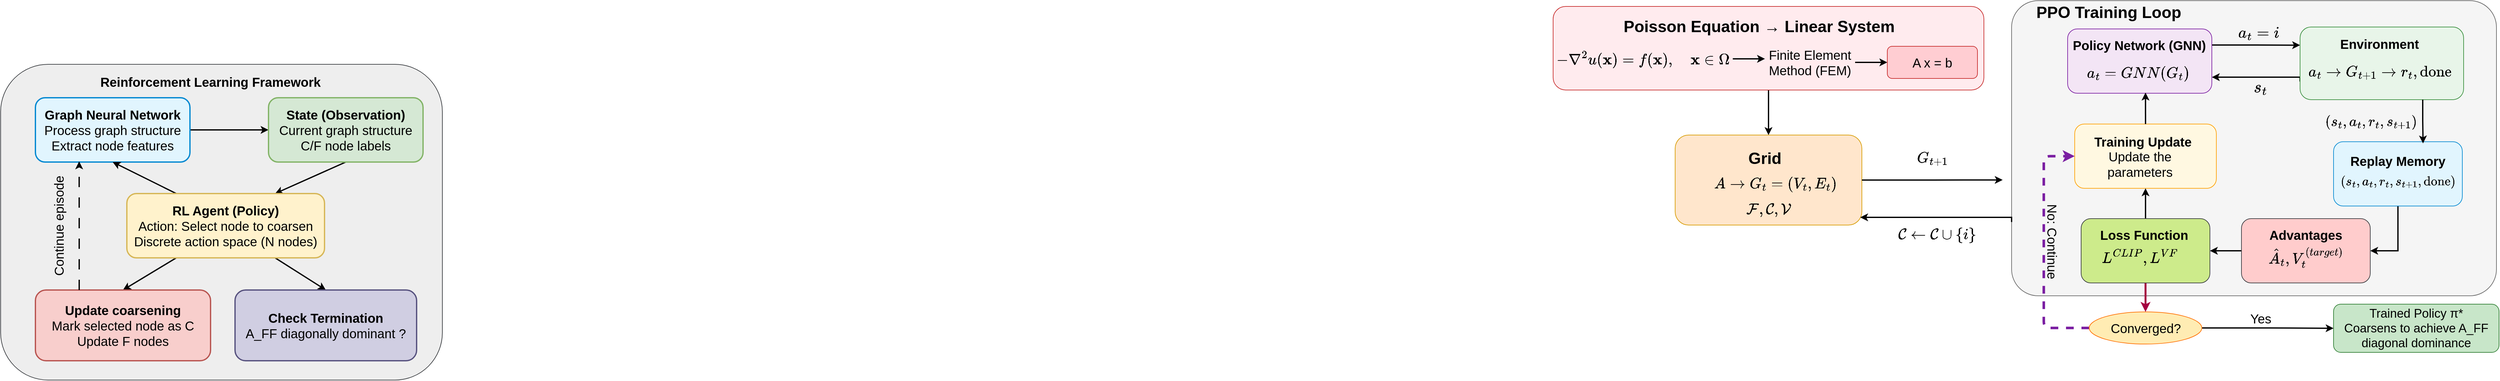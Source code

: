 <mxfile version="28.0.6">
  <diagram name="Page-1" id="h0d4ksvBFhW0azYrWCu7">
    <mxGraphModel dx="3694" dy="1134" grid="1" gridSize="10" guides="1" tooltips="1" connect="1" arrows="1" fold="1" page="1" pageScale="1" pageWidth="850" pageHeight="1100" math="1" shadow="0">
      <root>
        <mxCell id="0" />
        <mxCell id="1" parent="0" />
        <mxCell id="kZOxa4oMpen5Zl6N6VFC-30" style="edgeStyle=orthogonalEdgeStyle;rounded=0;orthogonalLoop=1;jettySize=auto;html=1;exitX=0.5;exitY=1;exitDx=0;exitDy=0;entryX=0.5;entryY=0;entryDx=0;entryDy=0;strokeWidth=2;" edge="1" parent="1" source="kZOxa4oMpen5Zl6N6VFC-2" target="kZOxa4oMpen5Zl6N6VFC-26">
          <mxGeometry relative="1" as="geometry" />
        </mxCell>
        <mxCell id="kZOxa4oMpen5Zl6N6VFC-2" value="" style="rounded=1;whiteSpace=wrap;html=1;fillColor=#ffebee;strokeColor=#c62828;strokeWidth=1;" vertex="1" parent="1">
          <mxGeometry x="1441" y="50" width="669" height="130" as="geometry" />
        </mxCell>
        <mxCell id="kZOxa4oMpen5Zl6N6VFC-3" value="Poisson Equation → Linear System" style="text;html=1;strokeColor=none;fillColor=none;align=center;verticalAlign=middle;whiteSpace=wrap;rounded=0;fontSize=25;fontStyle=1" vertex="1" parent="1">
          <mxGeometry x="1537" y="65" width="448" height="30" as="geometry" />
        </mxCell>
        <mxCell id="kZOxa4oMpen5Zl6N6VFC-4" value="$$&lt;br&gt;-\nabla^2 u(\mathbf{x}) = f(\mathbf{x}), &lt;br&gt;\quad \mathbf{x} \in \Omega&lt;br&gt;$$" style="text;html=1;strokeColor=none;fillColor=none;align=center;verticalAlign=middle;whiteSpace=wrap;rounded=0;fontSize=20;" vertex="1" parent="1">
          <mxGeometry x="1461" y="102" width="239" height="60" as="geometry" />
        </mxCell>
        <mxCell id="kZOxa4oMpen5Zl6N6VFC-5" style="edgeStyle=orthogonalEdgeStyle;rounded=0;orthogonalLoop=1;jettySize=auto;html=1;exitX=1;exitY=0.5;exitDx=0;exitDy=0;entryX=0;entryY=0.5;entryDx=0;entryDy=0;strokeWidth=2;fontSize=19;" edge="1" parent="1" source="kZOxa4oMpen5Zl6N6VFC-6" target="kZOxa4oMpen5Zl6N6VFC-8">
          <mxGeometry relative="1" as="geometry" />
        </mxCell>
        <mxCell id="kZOxa4oMpen5Zl6N6VFC-6" value="Finite Element&lt;br&gt;Method (FEM)" style="text;html=1;strokeColor=none;fillColor=none;align=center;verticalAlign=middle;whiteSpace=wrap;rounded=0;fontSize=20;" vertex="1" parent="1">
          <mxGeometry x="1770" y="117" width="140" height="40" as="geometry" />
        </mxCell>
        <mxCell id="kZOxa4oMpen5Zl6N6VFC-7" style="edgeStyle=orthogonalEdgeStyle;rounded=0;orthogonalLoop=1;jettySize=auto;html=1;strokeWidth=2;endArrow=classic;endFill=1;" edge="1" parent="1">
          <mxGeometry relative="1" as="geometry">
            <mxPoint x="1720" y="131.5" as="sourcePoint" />
            <mxPoint x="1770" y="131.5" as="targetPoint" />
          </mxGeometry>
        </mxCell>
        <mxCell id="kZOxa4oMpen5Zl6N6VFC-8" value="A x = b" style="rounded=1;whiteSpace=wrap;html=1;fillColor=#ffcdd2;strokeColor=#c62828;fontSize=20;" vertex="1" parent="1">
          <mxGeometry x="1960" y="112" width="140" height="50" as="geometry" />
        </mxCell>
        <mxCell id="kZOxa4oMpen5Zl6N6VFC-10" value="" style="rounded=1;whiteSpace=wrap;html=1;fillColor=#eeeeee;strokeColor=#36393d;strokeWidth=1;fontSize=20;" vertex="1" parent="1">
          <mxGeometry x="-970" y="140" width="686" height="491" as="geometry" />
        </mxCell>
        <mxCell id="kZOxa4oMpen5Zl6N6VFC-11" value="Reinforcement Learning Framework" style="text;html=1;strokeColor=none;fillColor=none;align=center;verticalAlign=middle;whiteSpace=wrap;rounded=0;fontSize=20;fontStyle=1" vertex="1" parent="1">
          <mxGeometry x="-869" y="152" width="450" height="30" as="geometry" />
        </mxCell>
        <mxCell id="kZOxa4oMpen5Zl6N6VFC-12" style="edgeStyle=orthogonalEdgeStyle;rounded=0;orthogonalLoop=1;jettySize=auto;html=1;exitX=1;exitY=0.5;exitDx=0;exitDy=0;entryX=0;entryY=0.5;entryDx=0;entryDy=0;strokeWidth=2;fontSize=20;" edge="1" parent="1" source="kZOxa4oMpen5Zl6N6VFC-13" target="kZOxa4oMpen5Zl6N6VFC-15">
          <mxGeometry relative="1" as="geometry" />
        </mxCell>
        <mxCell id="kZOxa4oMpen5Zl6N6VFC-13" value="&lt;div&gt;&lt;b&gt;&lt;font&gt;Graph Neural Network&lt;/font&gt;&lt;/b&gt;&lt;/div&gt;&lt;div&gt;&lt;font&gt;Process graph structure&lt;/font&gt;&lt;/div&gt;&lt;div&gt;&lt;font&gt;Extract node features&lt;/font&gt;&lt;br&gt;&lt;/div&gt;" style="rounded=1;whiteSpace=wrap;html=1;fillColor=#e1f5fe;strokeColor=#0288d1;strokeWidth=2;fontSize=20;" vertex="1" parent="1">
          <mxGeometry x="-916" y="192" width="240" height="100" as="geometry" />
        </mxCell>
        <mxCell id="kZOxa4oMpen5Zl6N6VFC-14" style="rounded=0;orthogonalLoop=1;jettySize=auto;html=1;exitX=0.5;exitY=1;exitDx=0;exitDy=0;entryX=0.75;entryY=0;entryDx=0;entryDy=0;strokeWidth=2;fontSize=20;" edge="1" parent="1" source="kZOxa4oMpen5Zl6N6VFC-15" target="kZOxa4oMpen5Zl6N6VFC-19">
          <mxGeometry relative="1" as="geometry" />
        </mxCell>
        <mxCell id="kZOxa4oMpen5Zl6N6VFC-15" value="&lt;div&gt;&lt;b&gt;&lt;font&gt;State (Observation)&lt;br&gt;&lt;/font&gt;&lt;/b&gt;&lt;/div&gt;&lt;div&gt;&lt;font&gt;Current graph structure&lt;/font&gt;&lt;/div&gt;&lt;div&gt;&lt;font&gt;C/F node labels&lt;br&gt;&lt;/font&gt;&lt;/div&gt;" style="rounded=1;whiteSpace=wrap;html=1;fillColor=#d5e8d4;strokeColor=#82b366;strokeWidth=2;fontSize=20;" vertex="1" parent="1">
          <mxGeometry x="-554" y="192" width="240" height="100" as="geometry" />
        </mxCell>
        <mxCell id="kZOxa4oMpen5Zl6N6VFC-16" style="rounded=0;orthogonalLoop=1;jettySize=auto;html=1;exitX=0.75;exitY=1;exitDx=0;exitDy=0;entryX=0.5;entryY=0;entryDx=0;entryDy=0;strokeWidth=2;fontSize=20;" edge="1" parent="1" source="kZOxa4oMpen5Zl6N6VFC-19" target="kZOxa4oMpen5Zl6N6VFC-20">
          <mxGeometry relative="1" as="geometry" />
        </mxCell>
        <mxCell id="kZOxa4oMpen5Zl6N6VFC-17" style="rounded=0;orthogonalLoop=1;jettySize=auto;html=1;exitX=0.25;exitY=1;exitDx=0;exitDy=0;entryX=0.5;entryY=0;entryDx=0;entryDy=0;strokeWidth=2;fontSize=20;" edge="1" parent="1" source="kZOxa4oMpen5Zl6N6VFC-19" target="kZOxa4oMpen5Zl6N6VFC-21">
          <mxGeometry relative="1" as="geometry" />
        </mxCell>
        <mxCell id="kZOxa4oMpen5Zl6N6VFC-18" style="rounded=0;orthogonalLoop=1;jettySize=auto;html=1;exitX=0.25;exitY=0;exitDx=0;exitDy=0;entryX=0.5;entryY=1;entryDx=0;entryDy=0;strokeWidth=2;fontSize=20;" edge="1" parent="1" source="kZOxa4oMpen5Zl6N6VFC-19" target="kZOxa4oMpen5Zl6N6VFC-13">
          <mxGeometry relative="1" as="geometry" />
        </mxCell>
        <mxCell id="kZOxa4oMpen5Zl6N6VFC-19" value="&lt;div&gt;&lt;b&gt;&lt;font&gt;RL Agent (Policy)&lt;br&gt;&lt;/font&gt;&lt;/b&gt;&lt;/div&gt;&lt;div&gt;&lt;font&gt;Action: Select node to coarsen&lt;/font&gt;&lt;/div&gt;&lt;div&gt;&lt;font&gt;Discrete action space (N nodes)&lt;/font&gt;&lt;br&gt;&lt;/div&gt;" style="rounded=1;whiteSpace=wrap;html=1;fillColor=#fff2cc;strokeColor=#d6b656;strokeWidth=2;fontSize=20;" vertex="1" parent="1">
          <mxGeometry x="-774" y="341" width="307" height="100" as="geometry" />
        </mxCell>
        <mxCell id="kZOxa4oMpen5Zl6N6VFC-20" value="&lt;div&gt;&lt;b&gt;&lt;font&gt;Check Termination&lt;br&gt;&lt;/font&gt;&lt;/b&gt;&lt;/div&gt;&lt;div&gt;&lt;font&gt;A_FF diagonally dominant ?&lt;/font&gt;&lt;/div&gt;" style="rounded=1;whiteSpace=wrap;html=1;fillColor=#d0cee2;strokeColor=#56517e;strokeWidth=2;fontSize=20;" vertex="1" parent="1">
          <mxGeometry x="-606" y="491" width="282" height="110" as="geometry" />
        </mxCell>
        <mxCell id="kZOxa4oMpen5Zl6N6VFC-21" value="&lt;div&gt;&lt;b&gt;&lt;font&gt;Update coarsening&lt;br&gt;&lt;/font&gt;&lt;/b&gt;&lt;/div&gt;&lt;div&gt;&lt;font&gt;Mark selected node as C&lt;/font&gt;&lt;/div&gt;&lt;div&gt;&lt;font&gt;Update F nodes&lt;br&gt;&lt;/font&gt;&lt;/div&gt;" style="rounded=1;whiteSpace=wrap;html=1;fillColor=#f8cecc;strokeColor=#b85450;strokeWidth=2;fontSize=20;" vertex="1" parent="1">
          <mxGeometry x="-916" y="491" width="272" height="110" as="geometry" />
        </mxCell>
        <mxCell id="kZOxa4oMpen5Zl6N6VFC-22" value="Continue episode" style="text;html=1;align=center;verticalAlign=middle;whiteSpace=wrap;rounded=0;rotation=-90;fontSize=20;" vertex="1" parent="1">
          <mxGeometry x="-980" y="371" width="200" height="40" as="geometry" />
        </mxCell>
        <mxCell id="kZOxa4oMpen5Zl6N6VFC-25" style="edgeStyle=orthogonalEdgeStyle;rounded=0;orthogonalLoop=1;jettySize=auto;html=1;exitX=0.25;exitY=0;exitDx=0;exitDy=0;entryX=0.283;entryY=0.99;entryDx=0;entryDy=0;entryPerimeter=0;dashed=1;dashPattern=8 8;strokeWidth=2;" edge="1" parent="1" source="kZOxa4oMpen5Zl6N6VFC-21" target="kZOxa4oMpen5Zl6N6VFC-13">
          <mxGeometry relative="1" as="geometry" />
        </mxCell>
        <mxCell id="kZOxa4oMpen5Zl6N6VFC-26" value="" style="rounded=1;whiteSpace=wrap;html=1;fillColor=#ffe6cc;strokeColor=#d79b00;strokeWidth=1;" vertex="1" parent="1">
          <mxGeometry x="1630.5" y="250" width="290" height="140" as="geometry" />
        </mxCell>
        <mxCell id="kZOxa4oMpen5Zl6N6VFC-27" value="Grid" style="text;html=1;strokeColor=none;fillColor=none;align=center;verticalAlign=middle;whiteSpace=wrap;rounded=0;fontSize=25;fontStyle=1" vertex="1" parent="1">
          <mxGeometry x="1725" y="270" width="90" height="30" as="geometry" />
        </mxCell>
        <mxCell id="kZOxa4oMpen5Zl6N6VFC-28" value="$$A \rightarrow G_t=(V_t,E_t)$$" style="text;html=1;align=center;verticalAlign=middle;whiteSpace=wrap;rounded=0;fontSize=20;" vertex="1" parent="1">
          <mxGeometry x="1694.25" y="311" width="183.5" height="30" as="geometry" />
        </mxCell>
        <mxCell id="kZOxa4oMpen5Zl6N6VFC-29" value="$$\mathcal{F},\mathcal{C},\mathcal{V}$$" style="text;html=1;align=center;verticalAlign=middle;whiteSpace=wrap;rounded=0;fontSize=20;" vertex="1" parent="1">
          <mxGeometry x="1745.5" y="350" width="60" height="30" as="geometry" />
        </mxCell>
        <mxCell id="kZOxa4oMpen5Zl6N6VFC-32" style="edgeStyle=orthogonalEdgeStyle;rounded=0;orthogonalLoop=1;jettySize=auto;html=1;exitX=1;exitY=0.5;exitDx=0;exitDy=0;entryX=-0.001;entryY=0.644;entryDx=0;entryDy=0;entryPerimeter=0;strokeWidth=2;" edge="1" parent="1" source="kZOxa4oMpen5Zl6N6VFC-26">
          <mxGeometry relative="1" as="geometry">
            <mxPoint x="2139.1" y="319.8" as="targetPoint" />
          </mxGeometry>
        </mxCell>
        <mxCell id="kZOxa4oMpen5Zl6N6VFC-37" value="" style="rounded=1;whiteSpace=wrap;html=1;fillColor=#f5f5f5;strokeColor=#666666;strokeWidth=1;arcSize=9;fontColor=#333333;fillStyle=auto;" vertex="1" parent="1">
          <mxGeometry x="2153" y="41" width="753" height="459" as="geometry" />
        </mxCell>
        <mxCell id="kZOxa4oMpen5Zl6N6VFC-38" value="PPO Training Loop" style="text;html=1;align=center;verticalAlign=middle;whiteSpace=wrap;rounded=0;fontSize=25;fontStyle=1" vertex="1" parent="1">
          <mxGeometry x="2172" y="43" width="264" height="30" as="geometry" />
        </mxCell>
        <mxCell id="kZOxa4oMpen5Zl6N6VFC-39" style="edgeStyle=orthogonalEdgeStyle;rounded=0;orthogonalLoop=1;jettySize=auto;html=1;exitX=0;exitY=0.75;exitDx=0;exitDy=0;entryX=1;entryY=0.75;entryDx=0;entryDy=0;strokeWidth=2;" edge="1" parent="1" source="kZOxa4oMpen5Zl6N6VFC-40" target="kZOxa4oMpen5Zl6N6VFC-43">
          <mxGeometry relative="1" as="geometry">
            <Array as="points">
              <mxPoint x="2601" y="160" />
            </Array>
          </mxGeometry>
        </mxCell>
        <mxCell id="kZOxa4oMpen5Zl6N6VFC-40" value="" style="rounded=1;whiteSpace=wrap;html=1;fillColor=#e8f5e9;strokeColor=#388e3c;strokeWidth=1;" vertex="1" parent="1">
          <mxGeometry x="2601" y="82" width="254" height="113" as="geometry" />
        </mxCell>
        <mxCell id="kZOxa4oMpen5Zl6N6VFC-41" value="Environment" style="text;html=1;strokeColor=none;fillColor=none;align=center;verticalAlign=middle;whiteSpace=wrap;rounded=0;fontSize=20;fontStyle=1" vertex="1" parent="1">
          <mxGeometry x="2611.5" y="93" width="225" height="30" as="geometry" />
        </mxCell>
        <mxCell id="kZOxa4oMpen5Zl6N6VFC-42" style="edgeStyle=orthogonalEdgeStyle;rounded=0;orthogonalLoop=1;jettySize=auto;html=1;exitX=1;exitY=0.25;exitDx=0;exitDy=0;entryX=0;entryY=0.25;entryDx=0;entryDy=0;strokeWidth=2;" edge="1" parent="1" source="kZOxa4oMpen5Zl6N6VFC-43" target="kZOxa4oMpen5Zl6N6VFC-40">
          <mxGeometry relative="1" as="geometry" />
        </mxCell>
        <mxCell id="kZOxa4oMpen5Zl6N6VFC-43" value="" style="rounded=1;whiteSpace=wrap;html=1;fillColor=#f3e5f5;strokeColor=#7b1fa2;strokeWidth=1;fontSize=23;fontStyle=1" vertex="1" parent="1">
          <mxGeometry x="2240" y="85" width="224" height="100" as="geometry" />
        </mxCell>
        <mxCell id="kZOxa4oMpen5Zl6N6VFC-77" style="edgeStyle=orthogonalEdgeStyle;rounded=0;orthogonalLoop=1;jettySize=auto;html=1;exitX=0.5;exitY=1;exitDx=0;exitDy=0;entryX=1;entryY=0.5;entryDx=0;entryDy=0;strokeWidth=2;" edge="1" parent="1" source="kZOxa4oMpen5Zl6N6VFC-45" target="kZOxa4oMpen5Zl6N6VFC-74">
          <mxGeometry relative="1" as="geometry" />
        </mxCell>
        <mxCell id="kZOxa4oMpen5Zl6N6VFC-45" value="" style="rounded=1;whiteSpace=wrap;html=1;fillColor=#e1f5fe;strokeColor=#0288d1;strokeWidth=1;" vertex="1" parent="1">
          <mxGeometry x="2653" y="260.38" width="200" height="100" as="geometry" />
        </mxCell>
        <mxCell id="kZOxa4oMpen5Zl6N6VFC-46" value="Replay Memory" style="text;html=1;strokeColor=none;fillColor=none;align=center;verticalAlign=middle;whiteSpace=wrap;rounded=0;fontSize=20;fontStyle=1" vertex="1" parent="1">
          <mxGeometry x="2673" y="280.38" width="160" height="20" as="geometry" />
        </mxCell>
        <mxCell id="kZOxa4oMpen5Zl6N6VFC-49" value="" style="rounded=1;whiteSpace=wrap;html=1;fillColor=#fff8e1;strokeColor=#ffa000;strokeWidth=1;" vertex="1" parent="1">
          <mxGeometry x="2251" y="232.88" width="220" height="100" as="geometry" />
        </mxCell>
        <mxCell id="kZOxa4oMpen5Zl6N6VFC-50" value="Training Update" style="text;html=1;strokeColor=none;fillColor=none;align=center;verticalAlign=middle;whiteSpace=wrap;rounded=0;fontSize=20;fontStyle=1" vertex="1" parent="1">
          <mxGeometry x="2276.5" y="250.0" width="160" height="20" as="geometry" />
        </mxCell>
        <mxCell id="kZOxa4oMpen5Zl6N6VFC-52" value="Trained Policy π*&lt;br&gt;Coarsens to achieve A_FF diagonal dominance" style="rounded=1;whiteSpace=wrap;html=1;fillColor=#c8e6c9;strokeColor=#2e7d32;strokeWidth=1;fontSize=19;" vertex="1" parent="1">
          <mxGeometry x="2653" y="513" width="257" height="75" as="geometry" />
        </mxCell>
        <mxCell id="kZOxa4oMpen5Zl6N6VFC-53" value="$$a_t = i$$" style="text;html=1;strokeColor=none;fillColor=none;align=center;verticalAlign=middle;whiteSpace=wrap;rounded=0;fontSize=21;fontStyle=1" vertex="1" parent="1">
          <mxGeometry x="2507" y="80" width="60" height="22" as="geometry" />
        </mxCell>
        <mxCell id="kZOxa4oMpen5Zl6N6VFC-54" value="$$\mathcal{C} \leftarrow \mathcal{C} \cup \{i\}&lt;br&gt;&amp;nbsp;$$" style="text;html=1;strokeColor=none;fillColor=none;align=center;verticalAlign=middle;whiteSpace=wrap;rounded=0;fontSize=20;fontStyle=1" vertex="1" parent="1">
          <mxGeometry x="1985" y="390" width="105" height="30" as="geometry" />
        </mxCell>
        <mxCell id="kZOxa4oMpen5Zl6N6VFC-55" value="$$G_{t+1}$$" style="text;html=1;strokeColor=none;fillColor=none;align=center;verticalAlign=middle;whiteSpace=wrap;rounded=0;fontSize=20;fontStyle=1" vertex="1" parent="1">
          <mxGeometry x="2001.75" y="265" width="56.5" height="40" as="geometry" />
        </mxCell>
        <mxCell id="kZOxa4oMpen5Zl6N6VFC-56" value="$$(s_t,a_t,r_t,s_{t+1})$$" style="text;html=1;strokeColor=none;fillColor=none;align=center;verticalAlign=middle;whiteSpace=wrap;rounded=0;fontSize=19;strokeWidth=2;" vertex="1" parent="1">
          <mxGeometry x="2658.5" y="220" width="105" height="20" as="geometry" />
        </mxCell>
        <mxCell id="kZOxa4oMpen5Zl6N6VFC-57" value="No: Continue" style="text;html=1;strokeColor=none;fillColor=none;align=left;verticalAlign=middle;whiteSpace=wrap;rounded=0;fontSize=20;rotation=90;" vertex="1" parent="1">
          <mxGeometry x="2156.5" y="405.0" width="120" height="20" as="geometry" />
        </mxCell>
        <mxCell id="kZOxa4oMpen5Zl6N6VFC-58" value="Yes" style="text;html=1;strokeColor=none;fillColor=none;align=center;verticalAlign=middle;whiteSpace=wrap;rounded=0;fontSize=20;" vertex="1" parent="1">
          <mxGeometry x="2525" y="525" width="30" height="20" as="geometry" />
        </mxCell>
        <mxCell id="kZOxa4oMpen5Zl6N6VFC-59" style="edgeStyle=orthogonalEdgeStyle;rounded=1;orthogonalLoop=1;jettySize=auto;html=1;exitX=0;exitY=0.5;exitDx=0;exitDy=0;entryX=0;entryY=0.5;entryDx=0;entryDy=0;curved=0;strokeColor=#7B1FA2;strokeWidth=4;dashed=1;" edge="1" parent="1" source="kZOxa4oMpen5Zl6N6VFC-60" target="kZOxa4oMpen5Zl6N6VFC-49">
          <mxGeometry relative="1" as="geometry">
            <Array as="points">
              <mxPoint x="2203" y="550" />
              <mxPoint x="2203" y="283" />
            </Array>
          </mxGeometry>
        </mxCell>
        <mxCell id="kZOxa4oMpen5Zl6N6VFC-71" style="edgeStyle=orthogonalEdgeStyle;rounded=0;orthogonalLoop=1;jettySize=auto;html=1;exitX=1;exitY=0.5;exitDx=0;exitDy=0;entryX=0;entryY=0.5;entryDx=0;entryDy=0;strokeWidth=2;" edge="1" parent="1" source="kZOxa4oMpen5Zl6N6VFC-60" target="kZOxa4oMpen5Zl6N6VFC-52">
          <mxGeometry relative="1" as="geometry">
            <mxPoint x="2650" y="550" as="targetPoint" />
          </mxGeometry>
        </mxCell>
        <mxCell id="kZOxa4oMpen5Zl6N6VFC-60" value="Converged?" style="ellipse;whiteSpace=wrap;html=1;fillColor=#ffecb3;strokeColor=#ff6f00;strokeWidth=1;fontSize=20;" vertex="1" parent="1">
          <mxGeometry x="2273.5" y="525" width="175" height="50" as="geometry" />
        </mxCell>
        <mxCell id="kZOxa4oMpen5Zl6N6VFC-61" value="$$a_t \rightarrow G_{t+1} \rightarrow r_t, \text{done}$$" style="text;html=1;strokeColor=none;fillColor=none;align=left;verticalAlign=middle;whiteSpace=wrap;rounded=0;fontSize=20;" vertex="1" parent="1">
          <mxGeometry x="2611.5" y="119" width="250" height="63" as="geometry" />
        </mxCell>
        <mxCell id="kZOxa4oMpen5Zl6N6VFC-62" value="$$(s_t,a_t,r_t,s_{t+1},\text{done})$$" style="text;html=1;strokeColor=none;fillColor=none;align=center;verticalAlign=middle;whiteSpace=wrap;rounded=0;fontSize=17;" vertex="1" parent="1">
          <mxGeometry x="2700.5" y="312.88" width="105" height="20" as="geometry" />
        </mxCell>
        <mxCell id="kZOxa4oMpen5Zl6N6VFC-64" value="$$s_t$$" style="text;html=1;strokeColor=none;fillColor=none;align=center;verticalAlign=middle;whiteSpace=wrap;rounded=0;fontSize=22;strokeWidth=2;" vertex="1" parent="1">
          <mxGeometry x="2510" y="166" width="60" height="20" as="geometry" />
        </mxCell>
        <mxCell id="kZOxa4oMpen5Zl6N6VFC-73" style="edgeStyle=orthogonalEdgeStyle;rounded=0;orthogonalLoop=1;jettySize=auto;html=1;exitX=0;exitY=0.75;exitDx=0;exitDy=0;entryX=0.991;entryY=0.914;entryDx=0;entryDy=0;entryPerimeter=0;strokeWidth=2;" edge="1" parent="1" source="kZOxa4oMpen5Zl6N6VFC-37" target="kZOxa4oMpen5Zl6N6VFC-26">
          <mxGeometry relative="1" as="geometry">
            <Array as="points">
              <mxPoint x="2153" y="378" />
            </Array>
          </mxGeometry>
        </mxCell>
        <mxCell id="kZOxa4oMpen5Zl6N6VFC-90" style="edgeStyle=orthogonalEdgeStyle;rounded=0;orthogonalLoop=1;jettySize=auto;html=1;exitX=0;exitY=0.5;exitDx=0;exitDy=0;entryX=1;entryY=0.5;entryDx=0;entryDy=0;strokeWidth=2;" edge="1" parent="1" source="kZOxa4oMpen5Zl6N6VFC-74" target="kZOxa4oMpen5Zl6N6VFC-81">
          <mxGeometry relative="1" as="geometry" />
        </mxCell>
        <mxCell id="kZOxa4oMpen5Zl6N6VFC-74" value="" style="rounded=1;whiteSpace=wrap;html=1;fillColor=#ffcccc;strokeColor=#36393d;strokeWidth=1;" vertex="1" parent="1">
          <mxGeometry x="2510" y="380" width="200" height="100" as="geometry" />
        </mxCell>
        <mxCell id="kZOxa4oMpen5Zl6N6VFC-75" value="Advantages" style="text;html=1;strokeColor=none;fillColor=none;align=center;verticalAlign=middle;whiteSpace=wrap;rounded=0;fontSize=20;fontStyle=1" vertex="1" parent="1">
          <mxGeometry x="2535" y="390" width="150" height="30" as="geometry" />
        </mxCell>
        <mxCell id="kZOxa4oMpen5Zl6N6VFC-76" value="$$\hat{A}_t, V^{(target)}_t$$" style="text;html=1;strokeColor=none;fillColor=none;align=center;verticalAlign=middle;whiteSpace=wrap;rounded=0;fontSize=20;" vertex="1" parent="1">
          <mxGeometry x="2557.5" y="430" width="105" height="20" as="geometry" />
        </mxCell>
        <mxCell id="kZOxa4oMpen5Zl6N6VFC-78" style="edgeStyle=orthogonalEdgeStyle;rounded=0;orthogonalLoop=1;jettySize=auto;html=1;exitX=0.75;exitY=1;exitDx=0;exitDy=0;entryX=0.695;entryY=0.026;entryDx=0;entryDy=0;entryPerimeter=0;strokeWidth=2;" edge="1" parent="1" source="kZOxa4oMpen5Zl6N6VFC-40" target="kZOxa4oMpen5Zl6N6VFC-45">
          <mxGeometry relative="1" as="geometry" />
        </mxCell>
        <mxCell id="kZOxa4oMpen5Zl6N6VFC-79" value="Policy Network (GNN)" style="text;html=1;strokeColor=none;fillColor=none;align=center;verticalAlign=middle;whiteSpace=wrap;rounded=0;fontSize=20;fontStyle=1" vertex="1" parent="1">
          <mxGeometry x="2238.5" y="95" width="225" height="30" as="geometry" />
        </mxCell>
        <mxCell id="kZOxa4oMpen5Zl6N6VFC-80" value="$$a_t = GNN(G_t)$$" style="text;html=1;strokeColor=none;fillColor=none;align=left;verticalAlign=middle;whiteSpace=wrap;rounded=0;fontSize=20;" vertex="1" parent="1">
          <mxGeometry x="2267.5" y="122" width="169" height="63" as="geometry" />
        </mxCell>
        <mxCell id="kZOxa4oMpen5Zl6N6VFC-85" style="rounded=0;orthogonalLoop=1;jettySize=auto;html=1;exitX=0.5;exitY=1;exitDx=0;exitDy=0;entryX=0.5;entryY=0;entryDx=0;entryDy=0;edgeStyle=orthogonalEdgeStyle;strokeWidth=3;fillColor=#d80073;strokeColor=#A50040;" edge="1" parent="1" source="kZOxa4oMpen5Zl6N6VFC-81" target="kZOxa4oMpen5Zl6N6VFC-60">
          <mxGeometry relative="1" as="geometry">
            <Array as="points">
              <mxPoint x="2361" y="500" />
              <mxPoint x="2361" y="500" />
            </Array>
          </mxGeometry>
        </mxCell>
        <mxCell id="kZOxa4oMpen5Zl6N6VFC-86" style="edgeStyle=orthogonalEdgeStyle;rounded=0;orthogonalLoop=1;jettySize=auto;html=1;exitX=0.5;exitY=0;exitDx=0;exitDy=0;entryX=0.5;entryY=1;entryDx=0;entryDy=0;strokeWidth=2;" edge="1" parent="1" source="kZOxa4oMpen5Zl6N6VFC-81" target="kZOxa4oMpen5Zl6N6VFC-49">
          <mxGeometry relative="1" as="geometry" />
        </mxCell>
        <mxCell id="kZOxa4oMpen5Zl6N6VFC-81" value="" style="rounded=1;whiteSpace=wrap;html=1;fillColor=#cdeb8b;strokeColor=#36393d;strokeWidth=1;" vertex="1" parent="1">
          <mxGeometry x="2261" y="380" width="200" height="100" as="geometry" />
        </mxCell>
        <mxCell id="kZOxa4oMpen5Zl6N6VFC-82" value="Loss Function" style="text;html=1;strokeColor=none;fillColor=none;align=center;verticalAlign=middle;whiteSpace=wrap;rounded=0;fontSize=20;fontStyle=1" vertex="1" parent="1">
          <mxGeometry x="2284" y="395" width="150" height="20" as="geometry" />
        </mxCell>
        <mxCell id="kZOxa4oMpen5Zl6N6VFC-83" value="$$L^{CLIP}, L^{VF}$$" style="text;html=1;strokeColor=none;fillColor=none;align=center;verticalAlign=middle;whiteSpace=wrap;rounded=0;fontSize=20;" vertex="1" parent="1">
          <mxGeometry x="2299.5" y="430" width="105" height="20" as="geometry" />
        </mxCell>
        <mxCell id="kZOxa4oMpen5Zl6N6VFC-88" value="Update the parameters" style="text;html=1;strokeColor=none;fillColor=none;align=center;verticalAlign=middle;whiteSpace=wrap;rounded=0;fontSize=20;" vertex="1" parent="1">
          <mxGeometry x="2299.5" y="285" width="105" height="20" as="geometry" />
        </mxCell>
        <mxCell id="kZOxa4oMpen5Zl6N6VFC-89" style="edgeStyle=orthogonalEdgeStyle;rounded=0;orthogonalLoop=1;jettySize=auto;html=1;exitX=0.5;exitY=0;exitDx=0;exitDy=0;entryX=0.553;entryY=0.984;entryDx=0;entryDy=0;entryPerimeter=0;strokeWidth=2;" edge="1" parent="1" source="kZOxa4oMpen5Zl6N6VFC-49" target="kZOxa4oMpen5Zl6N6VFC-80">
          <mxGeometry relative="1" as="geometry" />
        </mxCell>
      </root>
    </mxGraphModel>
  </diagram>
</mxfile>
